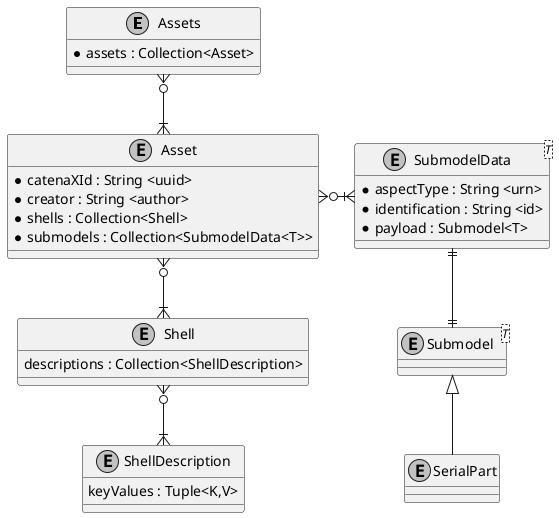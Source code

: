 @startuml
skinparam monochrome true
skinparam shadowing false
skinparam linetype ortho
skinparam defaultFontName "Architects daughter"


entity Assets {
    * assets : Collection<Asset>
}
entity Asset {
    * catenaXId : String <uuid>
    * creator : String <author>
    * shells : Collection<Shell>
    * submodels : Collection<SubmodelData<T>>
}

entity Shell {
    descriptions : Collection<ShellDescription>
}
entity ShellDescription {
    keyValues : Tuple<K,V>
}
entity SubmodelData<T> {
    * aspectType : String <urn>
    * identification : String <id>
    * payload : Submodel<T>
}

entity  Submodel<T>

entity SerialPart

Assets }o--|{ Asset
Asset  }o--|{ Shell
Shell }o--|{  ShellDescription
Asset }o-|{ SubmodelData
SubmodelData ||--|| Submodel
Submodel <|-- SerialPart

@enduml
